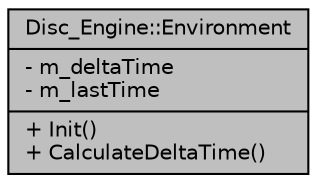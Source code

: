 digraph "Disc_Engine::Environment"
{
  edge [fontname="Helvetica",fontsize="10",labelfontname="Helvetica",labelfontsize="10"];
  node [fontname="Helvetica",fontsize="10",shape=record];
  Node1 [label="{Disc_Engine::Environment\n|- m_deltaTime\l- m_lastTime\l|+ Init()\l+ CalculateDeltaTime()\l}",height=0.2,width=0.4,color="black", fillcolor="grey75", style="filled", fontcolor="black"];
}
